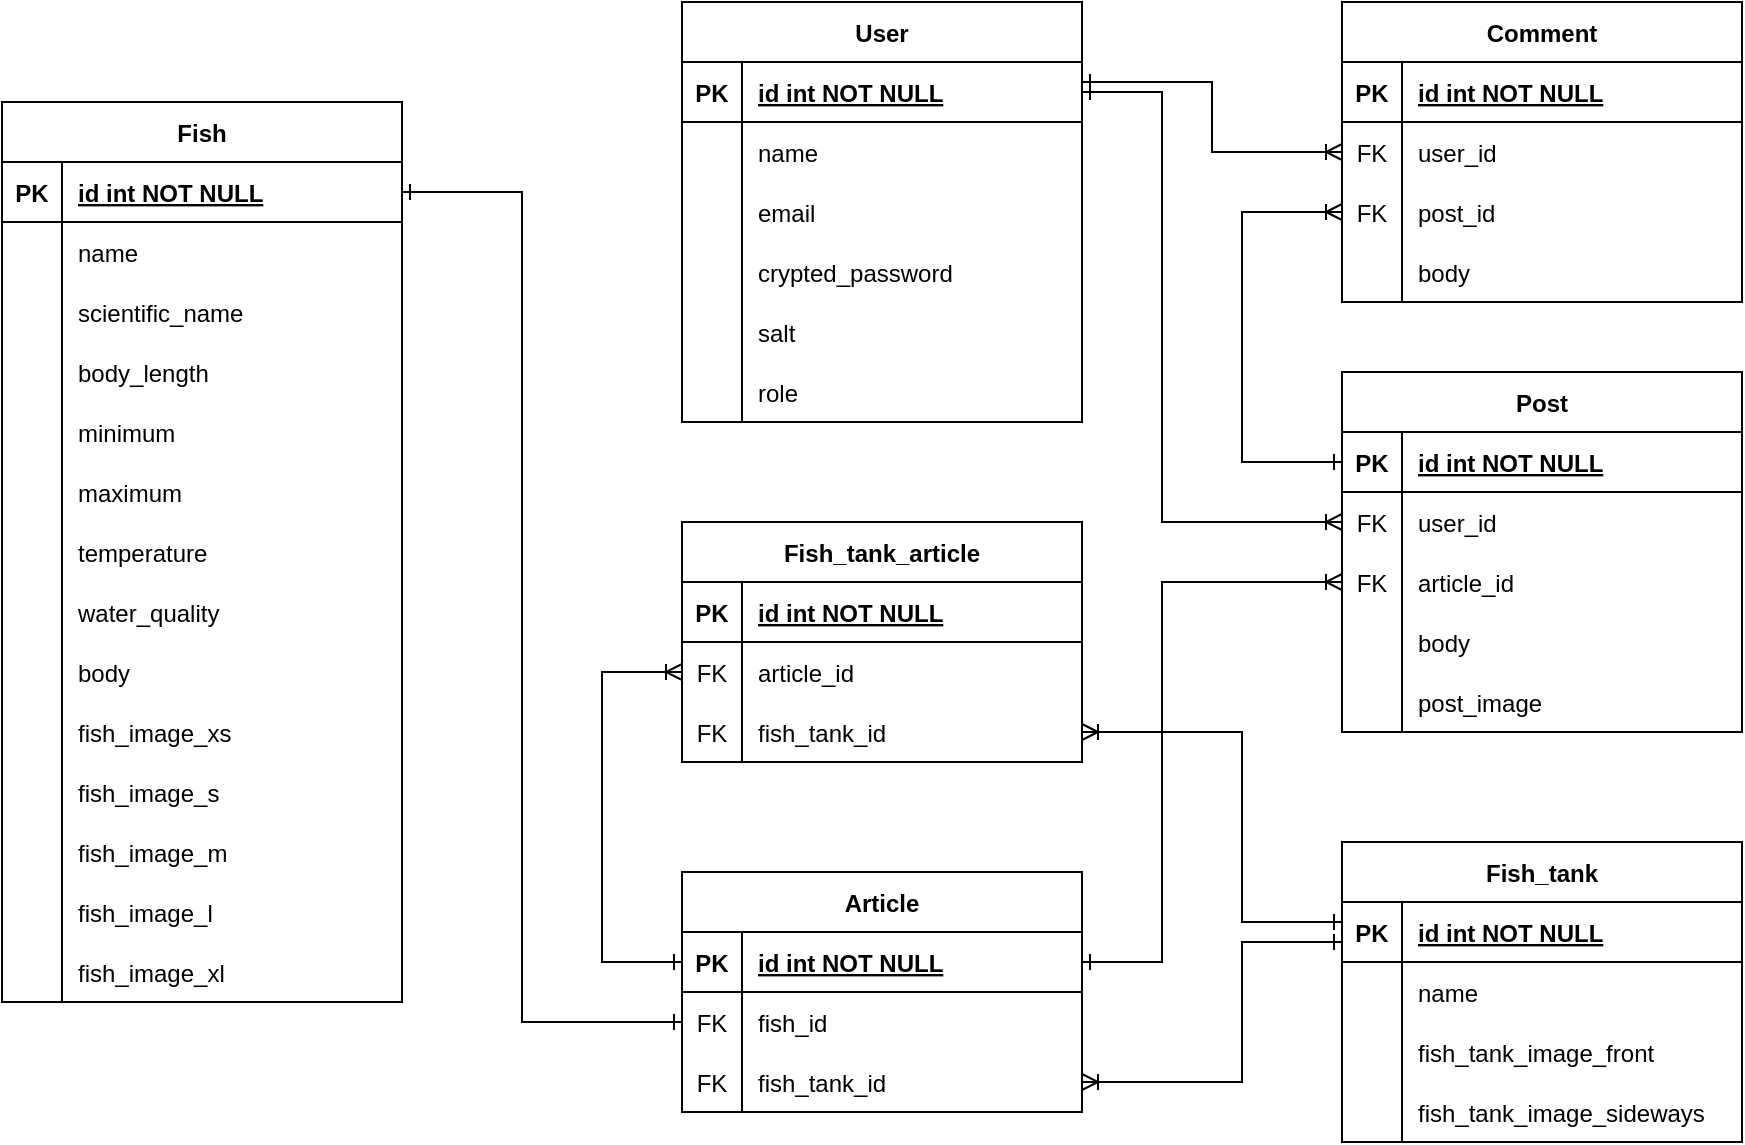 <mxfile version="20.4.0" type="github">
  <diagram id="R2lEEEUBdFMjLlhIrx00" name="Page-1">
    <mxGraphModel dx="1183" dy="641" grid="1" gridSize="10" guides="1" tooltips="1" connect="1" arrows="1" fold="1" page="1" pageScale="1" pageWidth="850" pageHeight="1100" math="0" shadow="0" extFonts="Permanent Marker^https://fonts.googleapis.com/css?family=Permanent+Marker">
      <root>
        <mxCell id="0" />
        <mxCell id="1" parent="0" />
        <mxCell id="C-vyLk0tnHw3VtMMgP7b-23" value="User" style="shape=table;startSize=30;container=1;collapsible=1;childLayout=tableLayout;fixedRows=1;rowLines=0;fontStyle=1;align=center;resizeLast=1;" parent="1" vertex="1">
          <mxGeometry x="400" y="80" width="200.0" height="210" as="geometry">
            <mxRectangle x="120" y="120" width="70" height="30" as="alternateBounds" />
          </mxGeometry>
        </mxCell>
        <mxCell id="C-vyLk0tnHw3VtMMgP7b-24" value="" style="shape=partialRectangle;collapsible=0;dropTarget=0;pointerEvents=0;fillColor=none;points=[[0,0.5],[1,0.5]];portConstraint=eastwest;top=0;left=0;right=0;bottom=1;" parent="C-vyLk0tnHw3VtMMgP7b-23" vertex="1">
          <mxGeometry y="30" width="200.0" height="30" as="geometry" />
        </mxCell>
        <mxCell id="C-vyLk0tnHw3VtMMgP7b-25" value="PK" style="shape=partialRectangle;overflow=hidden;connectable=0;fillColor=none;top=0;left=0;bottom=0;right=0;fontStyle=1;" parent="C-vyLk0tnHw3VtMMgP7b-24" vertex="1">
          <mxGeometry width="30" height="30" as="geometry">
            <mxRectangle width="30" height="30" as="alternateBounds" />
          </mxGeometry>
        </mxCell>
        <mxCell id="C-vyLk0tnHw3VtMMgP7b-26" value="id int NOT NULL " style="shape=partialRectangle;overflow=hidden;connectable=0;fillColor=none;top=0;left=0;bottom=0;right=0;align=left;spacingLeft=6;fontStyle=5;" parent="C-vyLk0tnHw3VtMMgP7b-24" vertex="1">
          <mxGeometry x="30" width="170.0" height="30" as="geometry">
            <mxRectangle width="170.0" height="30" as="alternateBounds" />
          </mxGeometry>
        </mxCell>
        <mxCell id="C-vyLk0tnHw3VtMMgP7b-27" value="" style="shape=partialRectangle;collapsible=0;dropTarget=0;pointerEvents=0;fillColor=none;points=[[0,0.5],[1,0.5]];portConstraint=eastwest;top=0;left=0;right=0;bottom=0;strokeWidth=17;" parent="C-vyLk0tnHw3VtMMgP7b-23" vertex="1">
          <mxGeometry y="60" width="200.0" height="30" as="geometry" />
        </mxCell>
        <mxCell id="C-vyLk0tnHw3VtMMgP7b-28" value="" style="shape=partialRectangle;overflow=hidden;connectable=0;fillColor=none;top=0;left=0;bottom=0;right=0;" parent="C-vyLk0tnHw3VtMMgP7b-27" vertex="1">
          <mxGeometry width="30" height="30" as="geometry">
            <mxRectangle width="30" height="30" as="alternateBounds" />
          </mxGeometry>
        </mxCell>
        <mxCell id="C-vyLk0tnHw3VtMMgP7b-29" value="name" style="shape=partialRectangle;overflow=hidden;connectable=0;fillColor=none;top=0;left=0;bottom=0;right=0;align=left;spacingLeft=6;" parent="C-vyLk0tnHw3VtMMgP7b-27" vertex="1">
          <mxGeometry x="30" width="170.0" height="30" as="geometry">
            <mxRectangle width="170.0" height="30" as="alternateBounds" />
          </mxGeometry>
        </mxCell>
        <mxCell id="8rjJSCPG5eGbsthqq30Q-94" style="shape=partialRectangle;collapsible=0;dropTarget=0;pointerEvents=0;fillColor=none;points=[[0,0.5],[1,0.5]];portConstraint=eastwest;top=0;left=0;right=0;bottom=0;strokeWidth=17;" vertex="1" parent="C-vyLk0tnHw3VtMMgP7b-23">
          <mxGeometry y="90" width="200.0" height="30" as="geometry" />
        </mxCell>
        <mxCell id="8rjJSCPG5eGbsthqq30Q-95" style="shape=partialRectangle;overflow=hidden;connectable=0;fillColor=none;top=0;left=0;bottom=0;right=0;" vertex="1" parent="8rjJSCPG5eGbsthqq30Q-94">
          <mxGeometry width="30" height="30" as="geometry">
            <mxRectangle width="30" height="30" as="alternateBounds" />
          </mxGeometry>
        </mxCell>
        <mxCell id="8rjJSCPG5eGbsthqq30Q-96" value="email" style="shape=partialRectangle;overflow=hidden;connectable=0;fillColor=none;top=0;left=0;bottom=0;right=0;align=left;spacingLeft=6;" vertex="1" parent="8rjJSCPG5eGbsthqq30Q-94">
          <mxGeometry x="30" width="170.0" height="30" as="geometry">
            <mxRectangle width="170.0" height="30" as="alternateBounds" />
          </mxGeometry>
        </mxCell>
        <mxCell id="8rjJSCPG5eGbsthqq30Q-97" style="shape=partialRectangle;collapsible=0;dropTarget=0;pointerEvents=0;fillColor=none;points=[[0,0.5],[1,0.5]];portConstraint=eastwest;top=0;left=0;right=0;bottom=0;strokeWidth=17;" vertex="1" parent="C-vyLk0tnHw3VtMMgP7b-23">
          <mxGeometry y="120" width="200.0" height="30" as="geometry" />
        </mxCell>
        <mxCell id="8rjJSCPG5eGbsthqq30Q-98" style="shape=partialRectangle;overflow=hidden;connectable=0;fillColor=none;top=0;left=0;bottom=0;right=0;" vertex="1" parent="8rjJSCPG5eGbsthqq30Q-97">
          <mxGeometry width="30" height="30" as="geometry">
            <mxRectangle width="30" height="30" as="alternateBounds" />
          </mxGeometry>
        </mxCell>
        <mxCell id="8rjJSCPG5eGbsthqq30Q-99" value="crypted_password" style="shape=partialRectangle;overflow=hidden;connectable=0;fillColor=none;top=0;left=0;bottom=0;right=0;align=left;spacingLeft=6;" vertex="1" parent="8rjJSCPG5eGbsthqq30Q-97">
          <mxGeometry x="30" width="170.0" height="30" as="geometry">
            <mxRectangle width="170.0" height="30" as="alternateBounds" />
          </mxGeometry>
        </mxCell>
        <mxCell id="8rjJSCPG5eGbsthqq30Q-100" style="shape=partialRectangle;collapsible=0;dropTarget=0;pointerEvents=0;fillColor=none;points=[[0,0.5],[1,0.5]];portConstraint=eastwest;top=0;left=0;right=0;bottom=0;strokeWidth=17;" vertex="1" parent="C-vyLk0tnHw3VtMMgP7b-23">
          <mxGeometry y="150" width="200.0" height="30" as="geometry" />
        </mxCell>
        <mxCell id="8rjJSCPG5eGbsthqq30Q-101" style="shape=partialRectangle;overflow=hidden;connectable=0;fillColor=none;top=0;left=0;bottom=0;right=0;" vertex="1" parent="8rjJSCPG5eGbsthqq30Q-100">
          <mxGeometry width="30" height="30" as="geometry">
            <mxRectangle width="30" height="30" as="alternateBounds" />
          </mxGeometry>
        </mxCell>
        <mxCell id="8rjJSCPG5eGbsthqq30Q-102" value="salt" style="shape=partialRectangle;overflow=hidden;connectable=0;fillColor=none;top=0;left=0;bottom=0;right=0;align=left;spacingLeft=6;" vertex="1" parent="8rjJSCPG5eGbsthqq30Q-100">
          <mxGeometry x="30" width="170.0" height="30" as="geometry">
            <mxRectangle width="170.0" height="30" as="alternateBounds" />
          </mxGeometry>
        </mxCell>
        <mxCell id="8rjJSCPG5eGbsthqq30Q-109" style="shape=partialRectangle;collapsible=0;dropTarget=0;pointerEvents=0;fillColor=none;points=[[0,0.5],[1,0.5]];portConstraint=eastwest;top=0;left=0;right=0;bottom=0;strokeWidth=17;" vertex="1" parent="C-vyLk0tnHw3VtMMgP7b-23">
          <mxGeometry y="180" width="200.0" height="30" as="geometry" />
        </mxCell>
        <mxCell id="8rjJSCPG5eGbsthqq30Q-110" style="shape=partialRectangle;overflow=hidden;connectable=0;fillColor=none;top=0;left=0;bottom=0;right=0;" vertex="1" parent="8rjJSCPG5eGbsthqq30Q-109">
          <mxGeometry width="30" height="30" as="geometry">
            <mxRectangle width="30" height="30" as="alternateBounds" />
          </mxGeometry>
        </mxCell>
        <mxCell id="8rjJSCPG5eGbsthqq30Q-111" value="role" style="shape=partialRectangle;overflow=hidden;connectable=0;fillColor=none;top=0;left=0;bottom=0;right=0;align=left;spacingLeft=6;" vertex="1" parent="8rjJSCPG5eGbsthqq30Q-109">
          <mxGeometry x="30" width="170.0" height="30" as="geometry">
            <mxRectangle width="170.0" height="30" as="alternateBounds" />
          </mxGeometry>
        </mxCell>
        <mxCell id="8rjJSCPG5eGbsthqq30Q-44" value="Article" style="shape=table;startSize=30;container=1;collapsible=1;childLayout=tableLayout;fixedRows=1;rowLines=0;fontStyle=1;align=center;resizeLast=1;strokeWidth=1;" vertex="1" parent="1">
          <mxGeometry x="400" y="515" width="200" height="120" as="geometry" />
        </mxCell>
        <mxCell id="8rjJSCPG5eGbsthqq30Q-45" value="" style="shape=tableRow;horizontal=0;startSize=0;swimlaneHead=0;swimlaneBody=0;fillColor=none;collapsible=0;dropTarget=0;points=[[0,0.5],[1,0.5]];portConstraint=eastwest;top=0;left=0;right=0;bottom=1;strokeWidth=1;" vertex="1" parent="8rjJSCPG5eGbsthqq30Q-44">
          <mxGeometry y="30" width="200" height="30" as="geometry" />
        </mxCell>
        <mxCell id="8rjJSCPG5eGbsthqq30Q-46" value="PK" style="shape=partialRectangle;connectable=0;fillColor=none;top=0;left=0;bottom=0;right=0;fontStyle=1;overflow=hidden;strokeWidth=1;" vertex="1" parent="8rjJSCPG5eGbsthqq30Q-45">
          <mxGeometry width="30.0" height="30" as="geometry">
            <mxRectangle width="30.0" height="30" as="alternateBounds" />
          </mxGeometry>
        </mxCell>
        <mxCell id="8rjJSCPG5eGbsthqq30Q-47" value="id int NOT NULL" style="shape=partialRectangle;connectable=0;fillColor=none;top=0;left=0;bottom=0;right=0;align=left;spacingLeft=6;fontStyle=5;overflow=hidden;strokeWidth=1;" vertex="1" parent="8rjJSCPG5eGbsthqq30Q-45">
          <mxGeometry x="30.0" width="170.0" height="30" as="geometry">
            <mxRectangle width="170.0" height="30" as="alternateBounds" />
          </mxGeometry>
        </mxCell>
        <mxCell id="8rjJSCPG5eGbsthqq30Q-48" value="" style="shape=tableRow;horizontal=0;startSize=0;swimlaneHead=0;swimlaneBody=0;fillColor=none;collapsible=0;dropTarget=0;points=[[0,0.5],[1,0.5]];portConstraint=eastwest;top=0;left=0;right=0;bottom=0;strokeWidth=1;" vertex="1" parent="8rjJSCPG5eGbsthqq30Q-44">
          <mxGeometry y="60" width="200" height="30" as="geometry" />
        </mxCell>
        <mxCell id="8rjJSCPG5eGbsthqq30Q-49" value="FK" style="shape=partialRectangle;connectable=0;fillColor=none;top=0;left=0;bottom=0;right=0;editable=1;overflow=hidden;strokeWidth=1;" vertex="1" parent="8rjJSCPG5eGbsthqq30Q-48">
          <mxGeometry width="30.0" height="30" as="geometry">
            <mxRectangle width="30.0" height="30" as="alternateBounds" />
          </mxGeometry>
        </mxCell>
        <mxCell id="8rjJSCPG5eGbsthqq30Q-50" value="fish_id" style="shape=partialRectangle;connectable=0;fillColor=none;top=0;left=0;bottom=0;right=0;align=left;spacingLeft=6;overflow=hidden;strokeWidth=1;" vertex="1" parent="8rjJSCPG5eGbsthqq30Q-48">
          <mxGeometry x="30.0" width="170.0" height="30" as="geometry">
            <mxRectangle width="170.0" height="30" as="alternateBounds" />
          </mxGeometry>
        </mxCell>
        <mxCell id="8rjJSCPG5eGbsthqq30Q-51" value="" style="shape=tableRow;horizontal=0;startSize=0;swimlaneHead=0;swimlaneBody=0;fillColor=none;collapsible=0;dropTarget=0;points=[[0,0.5],[1,0.5]];portConstraint=eastwest;top=0;left=0;right=0;bottom=0;strokeWidth=1;" vertex="1" parent="8rjJSCPG5eGbsthqq30Q-44">
          <mxGeometry y="90" width="200" height="30" as="geometry" />
        </mxCell>
        <mxCell id="8rjJSCPG5eGbsthqq30Q-52" value="FK" style="shape=partialRectangle;connectable=0;fillColor=none;top=0;left=0;bottom=0;right=0;editable=1;overflow=hidden;strokeWidth=1;" vertex="1" parent="8rjJSCPG5eGbsthqq30Q-51">
          <mxGeometry width="30.0" height="30" as="geometry">
            <mxRectangle width="30.0" height="30" as="alternateBounds" />
          </mxGeometry>
        </mxCell>
        <mxCell id="8rjJSCPG5eGbsthqq30Q-53" value="fish_tank_id" style="shape=partialRectangle;connectable=0;fillColor=none;top=0;left=0;bottom=0;right=0;align=left;spacingLeft=6;overflow=hidden;strokeWidth=1;" vertex="1" parent="8rjJSCPG5eGbsthqq30Q-51">
          <mxGeometry x="30.0" width="170.0" height="30" as="geometry">
            <mxRectangle width="170.0" height="30" as="alternateBounds" />
          </mxGeometry>
        </mxCell>
        <mxCell id="8rjJSCPG5eGbsthqq30Q-115" value="Fish" style="shape=table;startSize=30;container=1;collapsible=1;childLayout=tableLayout;fixedRows=1;rowLines=0;fontStyle=1;align=center;resizeLast=1;strokeWidth=1;" vertex="1" parent="1">
          <mxGeometry x="60" y="130" width="200" height="450" as="geometry" />
        </mxCell>
        <mxCell id="8rjJSCPG5eGbsthqq30Q-116" value="" style="shape=tableRow;horizontal=0;startSize=0;swimlaneHead=0;swimlaneBody=0;fillColor=none;collapsible=0;dropTarget=0;points=[[0,0.5],[1,0.5]];portConstraint=eastwest;top=0;left=0;right=0;bottom=1;strokeWidth=1;" vertex="1" parent="8rjJSCPG5eGbsthqq30Q-115">
          <mxGeometry y="30" width="200" height="30" as="geometry" />
        </mxCell>
        <mxCell id="8rjJSCPG5eGbsthqq30Q-117" value="PK" style="shape=partialRectangle;connectable=0;fillColor=none;top=0;left=0;bottom=0;right=0;fontStyle=1;overflow=hidden;strokeWidth=1;" vertex="1" parent="8rjJSCPG5eGbsthqq30Q-116">
          <mxGeometry width="30" height="30" as="geometry">
            <mxRectangle width="30" height="30" as="alternateBounds" />
          </mxGeometry>
        </mxCell>
        <mxCell id="8rjJSCPG5eGbsthqq30Q-118" value="id int NOT NULL" style="shape=partialRectangle;connectable=0;fillColor=none;top=0;left=0;bottom=0;right=0;align=left;spacingLeft=6;fontStyle=5;overflow=hidden;strokeWidth=1;" vertex="1" parent="8rjJSCPG5eGbsthqq30Q-116">
          <mxGeometry x="30" width="170" height="30" as="geometry">
            <mxRectangle width="170" height="30" as="alternateBounds" />
          </mxGeometry>
        </mxCell>
        <mxCell id="8rjJSCPG5eGbsthqq30Q-119" value="" style="shape=tableRow;horizontal=0;startSize=0;swimlaneHead=0;swimlaneBody=0;fillColor=none;collapsible=0;dropTarget=0;points=[[0,0.5],[1,0.5]];portConstraint=eastwest;top=0;left=0;right=0;bottom=0;strokeWidth=1;" vertex="1" parent="8rjJSCPG5eGbsthqq30Q-115">
          <mxGeometry y="60" width="200" height="30" as="geometry" />
        </mxCell>
        <mxCell id="8rjJSCPG5eGbsthqq30Q-120" value="" style="shape=partialRectangle;connectable=0;fillColor=none;top=0;left=0;bottom=0;right=0;editable=1;overflow=hidden;strokeWidth=1;" vertex="1" parent="8rjJSCPG5eGbsthqq30Q-119">
          <mxGeometry width="30" height="30" as="geometry">
            <mxRectangle width="30" height="30" as="alternateBounds" />
          </mxGeometry>
        </mxCell>
        <mxCell id="8rjJSCPG5eGbsthqq30Q-121" value="name" style="shape=partialRectangle;connectable=0;fillColor=none;top=0;left=0;bottom=0;right=0;align=left;spacingLeft=6;overflow=hidden;strokeWidth=1;" vertex="1" parent="8rjJSCPG5eGbsthqq30Q-119">
          <mxGeometry x="30" width="170" height="30" as="geometry">
            <mxRectangle width="170" height="30" as="alternateBounds" />
          </mxGeometry>
        </mxCell>
        <mxCell id="8rjJSCPG5eGbsthqq30Q-122" value="" style="shape=tableRow;horizontal=0;startSize=0;swimlaneHead=0;swimlaneBody=0;fillColor=none;collapsible=0;dropTarget=0;points=[[0,0.5],[1,0.5]];portConstraint=eastwest;top=0;left=0;right=0;bottom=0;strokeWidth=1;" vertex="1" parent="8rjJSCPG5eGbsthqq30Q-115">
          <mxGeometry y="90" width="200" height="30" as="geometry" />
        </mxCell>
        <mxCell id="8rjJSCPG5eGbsthqq30Q-123" value="" style="shape=partialRectangle;connectable=0;fillColor=none;top=0;left=0;bottom=0;right=0;editable=1;overflow=hidden;strokeWidth=1;" vertex="1" parent="8rjJSCPG5eGbsthqq30Q-122">
          <mxGeometry width="30" height="30" as="geometry">
            <mxRectangle width="30" height="30" as="alternateBounds" />
          </mxGeometry>
        </mxCell>
        <mxCell id="8rjJSCPG5eGbsthqq30Q-124" value="scientific_name" style="shape=partialRectangle;connectable=0;fillColor=none;top=0;left=0;bottom=0;right=0;align=left;spacingLeft=6;overflow=hidden;strokeWidth=1;" vertex="1" parent="8rjJSCPG5eGbsthqq30Q-122">
          <mxGeometry x="30" width="170" height="30" as="geometry">
            <mxRectangle width="170" height="30" as="alternateBounds" />
          </mxGeometry>
        </mxCell>
        <mxCell id="8rjJSCPG5eGbsthqq30Q-125" value="" style="shape=tableRow;horizontal=0;startSize=0;swimlaneHead=0;swimlaneBody=0;fillColor=none;collapsible=0;dropTarget=0;points=[[0,0.5],[1,0.5]];portConstraint=eastwest;top=0;left=0;right=0;bottom=0;strokeWidth=1;" vertex="1" parent="8rjJSCPG5eGbsthqq30Q-115">
          <mxGeometry y="120" width="200" height="30" as="geometry" />
        </mxCell>
        <mxCell id="8rjJSCPG5eGbsthqq30Q-126" value="" style="shape=partialRectangle;connectable=0;fillColor=none;top=0;left=0;bottom=0;right=0;editable=1;overflow=hidden;strokeWidth=1;" vertex="1" parent="8rjJSCPG5eGbsthqq30Q-125">
          <mxGeometry width="30" height="30" as="geometry">
            <mxRectangle width="30" height="30" as="alternateBounds" />
          </mxGeometry>
        </mxCell>
        <mxCell id="8rjJSCPG5eGbsthqq30Q-127" value="body_length" style="shape=partialRectangle;connectable=0;fillColor=none;top=0;left=0;bottom=0;right=0;align=left;spacingLeft=6;overflow=hidden;strokeWidth=1;" vertex="1" parent="8rjJSCPG5eGbsthqq30Q-125">
          <mxGeometry x="30" width="170" height="30" as="geometry">
            <mxRectangle width="170" height="30" as="alternateBounds" />
          </mxGeometry>
        </mxCell>
        <mxCell id="8rjJSCPG5eGbsthqq30Q-128" style="shape=tableRow;horizontal=0;startSize=0;swimlaneHead=0;swimlaneBody=0;fillColor=none;collapsible=0;dropTarget=0;points=[[0,0.5],[1,0.5]];portConstraint=eastwest;top=0;left=0;right=0;bottom=0;strokeWidth=1;" vertex="1" parent="8rjJSCPG5eGbsthqq30Q-115">
          <mxGeometry y="150" width="200" height="30" as="geometry" />
        </mxCell>
        <mxCell id="8rjJSCPG5eGbsthqq30Q-129" style="shape=partialRectangle;connectable=0;fillColor=none;top=0;left=0;bottom=0;right=0;editable=1;overflow=hidden;strokeWidth=1;" vertex="1" parent="8rjJSCPG5eGbsthqq30Q-128">
          <mxGeometry width="30" height="30" as="geometry">
            <mxRectangle width="30" height="30" as="alternateBounds" />
          </mxGeometry>
        </mxCell>
        <mxCell id="8rjJSCPG5eGbsthqq30Q-130" value="minimum" style="shape=partialRectangle;connectable=0;fillColor=none;top=0;left=0;bottom=0;right=0;align=left;spacingLeft=6;overflow=hidden;strokeWidth=1;" vertex="1" parent="8rjJSCPG5eGbsthqq30Q-128">
          <mxGeometry x="30" width="170" height="30" as="geometry">
            <mxRectangle width="170" height="30" as="alternateBounds" />
          </mxGeometry>
        </mxCell>
        <mxCell id="8rjJSCPG5eGbsthqq30Q-143" style="shape=tableRow;horizontal=0;startSize=0;swimlaneHead=0;swimlaneBody=0;fillColor=none;collapsible=0;dropTarget=0;points=[[0,0.5],[1,0.5]];portConstraint=eastwest;top=0;left=0;right=0;bottom=0;strokeWidth=1;" vertex="1" parent="8rjJSCPG5eGbsthqq30Q-115">
          <mxGeometry y="180" width="200" height="30" as="geometry" />
        </mxCell>
        <mxCell id="8rjJSCPG5eGbsthqq30Q-144" style="shape=partialRectangle;connectable=0;fillColor=none;top=0;left=0;bottom=0;right=0;editable=1;overflow=hidden;strokeWidth=1;" vertex="1" parent="8rjJSCPG5eGbsthqq30Q-143">
          <mxGeometry width="30" height="30" as="geometry">
            <mxRectangle width="30" height="30" as="alternateBounds" />
          </mxGeometry>
        </mxCell>
        <mxCell id="8rjJSCPG5eGbsthqq30Q-145" value="maximum" style="shape=partialRectangle;connectable=0;fillColor=none;top=0;left=0;bottom=0;right=0;align=left;spacingLeft=6;overflow=hidden;strokeWidth=1;" vertex="1" parent="8rjJSCPG5eGbsthqq30Q-143">
          <mxGeometry x="30" width="170" height="30" as="geometry">
            <mxRectangle width="170" height="30" as="alternateBounds" />
          </mxGeometry>
        </mxCell>
        <mxCell id="8rjJSCPG5eGbsthqq30Q-140" style="shape=tableRow;horizontal=0;startSize=0;swimlaneHead=0;swimlaneBody=0;fillColor=none;collapsible=0;dropTarget=0;points=[[0,0.5],[1,0.5]];portConstraint=eastwest;top=0;left=0;right=0;bottom=0;strokeWidth=1;" vertex="1" parent="8rjJSCPG5eGbsthqq30Q-115">
          <mxGeometry y="210" width="200" height="30" as="geometry" />
        </mxCell>
        <mxCell id="8rjJSCPG5eGbsthqq30Q-141" style="shape=partialRectangle;connectable=0;fillColor=none;top=0;left=0;bottom=0;right=0;editable=1;overflow=hidden;strokeWidth=1;" vertex="1" parent="8rjJSCPG5eGbsthqq30Q-140">
          <mxGeometry width="30" height="30" as="geometry">
            <mxRectangle width="30" height="30" as="alternateBounds" />
          </mxGeometry>
        </mxCell>
        <mxCell id="8rjJSCPG5eGbsthqq30Q-142" value="temperature" style="shape=partialRectangle;connectable=0;fillColor=none;top=0;left=0;bottom=0;right=0;align=left;spacingLeft=6;overflow=hidden;strokeWidth=1;" vertex="1" parent="8rjJSCPG5eGbsthqq30Q-140">
          <mxGeometry x="30" width="170" height="30" as="geometry">
            <mxRectangle width="170" height="30" as="alternateBounds" />
          </mxGeometry>
        </mxCell>
        <mxCell id="8rjJSCPG5eGbsthqq30Q-137" style="shape=tableRow;horizontal=0;startSize=0;swimlaneHead=0;swimlaneBody=0;fillColor=none;collapsible=0;dropTarget=0;points=[[0,0.5],[1,0.5]];portConstraint=eastwest;top=0;left=0;right=0;bottom=0;strokeWidth=1;" vertex="1" parent="8rjJSCPG5eGbsthqq30Q-115">
          <mxGeometry y="240" width="200" height="30" as="geometry" />
        </mxCell>
        <mxCell id="8rjJSCPG5eGbsthqq30Q-138" style="shape=partialRectangle;connectable=0;fillColor=none;top=0;left=0;bottom=0;right=0;editable=1;overflow=hidden;strokeWidth=1;" vertex="1" parent="8rjJSCPG5eGbsthqq30Q-137">
          <mxGeometry width="30" height="30" as="geometry">
            <mxRectangle width="30" height="30" as="alternateBounds" />
          </mxGeometry>
        </mxCell>
        <mxCell id="8rjJSCPG5eGbsthqq30Q-139" value="water_quality" style="shape=partialRectangle;connectable=0;fillColor=none;top=0;left=0;bottom=0;right=0;align=left;spacingLeft=6;overflow=hidden;strokeWidth=1;" vertex="1" parent="8rjJSCPG5eGbsthqq30Q-137">
          <mxGeometry x="30" width="170" height="30" as="geometry">
            <mxRectangle width="170" height="30" as="alternateBounds" />
          </mxGeometry>
        </mxCell>
        <mxCell id="8rjJSCPG5eGbsthqq30Q-134" style="shape=tableRow;horizontal=0;startSize=0;swimlaneHead=0;swimlaneBody=0;fillColor=none;collapsible=0;dropTarget=0;points=[[0,0.5],[1,0.5]];portConstraint=eastwest;top=0;left=0;right=0;bottom=0;strokeWidth=1;" vertex="1" parent="8rjJSCPG5eGbsthqq30Q-115">
          <mxGeometry y="270" width="200" height="30" as="geometry" />
        </mxCell>
        <mxCell id="8rjJSCPG5eGbsthqq30Q-135" style="shape=partialRectangle;connectable=0;fillColor=none;top=0;left=0;bottom=0;right=0;editable=1;overflow=hidden;strokeWidth=1;" vertex="1" parent="8rjJSCPG5eGbsthqq30Q-134">
          <mxGeometry width="30" height="30" as="geometry">
            <mxRectangle width="30" height="30" as="alternateBounds" />
          </mxGeometry>
        </mxCell>
        <mxCell id="8rjJSCPG5eGbsthqq30Q-136" value="body" style="shape=partialRectangle;connectable=0;fillColor=none;top=0;left=0;bottom=0;right=0;align=left;spacingLeft=6;overflow=hidden;strokeWidth=1;" vertex="1" parent="8rjJSCPG5eGbsthqq30Q-134">
          <mxGeometry x="30" width="170" height="30" as="geometry">
            <mxRectangle width="170" height="30" as="alternateBounds" />
          </mxGeometry>
        </mxCell>
        <mxCell id="8rjJSCPG5eGbsthqq30Q-131" style="shape=tableRow;horizontal=0;startSize=0;swimlaneHead=0;swimlaneBody=0;fillColor=none;collapsible=0;dropTarget=0;points=[[0,0.5],[1,0.5]];portConstraint=eastwest;top=0;left=0;right=0;bottom=0;strokeWidth=1;" vertex="1" parent="8rjJSCPG5eGbsthqq30Q-115">
          <mxGeometry y="300" width="200" height="30" as="geometry" />
        </mxCell>
        <mxCell id="8rjJSCPG5eGbsthqq30Q-132" style="shape=partialRectangle;connectable=0;fillColor=none;top=0;left=0;bottom=0;right=0;editable=1;overflow=hidden;strokeWidth=1;" vertex="1" parent="8rjJSCPG5eGbsthqq30Q-131">
          <mxGeometry width="30" height="30" as="geometry">
            <mxRectangle width="30" height="30" as="alternateBounds" />
          </mxGeometry>
        </mxCell>
        <mxCell id="8rjJSCPG5eGbsthqq30Q-133" value="fish_image_xs" style="shape=partialRectangle;connectable=0;fillColor=none;top=0;left=0;bottom=0;right=0;align=left;spacingLeft=6;overflow=hidden;strokeWidth=1;" vertex="1" parent="8rjJSCPG5eGbsthqq30Q-131">
          <mxGeometry x="30" width="170" height="30" as="geometry">
            <mxRectangle width="170" height="30" as="alternateBounds" />
          </mxGeometry>
        </mxCell>
        <mxCell id="8rjJSCPG5eGbsthqq30Q-146" style="shape=tableRow;horizontal=0;startSize=0;swimlaneHead=0;swimlaneBody=0;fillColor=none;collapsible=0;dropTarget=0;points=[[0,0.5],[1,0.5]];portConstraint=eastwest;top=0;left=0;right=0;bottom=0;strokeWidth=1;" vertex="1" parent="8rjJSCPG5eGbsthqq30Q-115">
          <mxGeometry y="330" width="200" height="30" as="geometry" />
        </mxCell>
        <mxCell id="8rjJSCPG5eGbsthqq30Q-147" style="shape=partialRectangle;connectable=0;fillColor=none;top=0;left=0;bottom=0;right=0;editable=1;overflow=hidden;strokeWidth=1;" vertex="1" parent="8rjJSCPG5eGbsthqq30Q-146">
          <mxGeometry width="30" height="30" as="geometry">
            <mxRectangle width="30" height="30" as="alternateBounds" />
          </mxGeometry>
        </mxCell>
        <mxCell id="8rjJSCPG5eGbsthqq30Q-148" value="fish_image_s" style="shape=partialRectangle;connectable=0;fillColor=none;top=0;left=0;bottom=0;right=0;align=left;spacingLeft=6;overflow=hidden;strokeWidth=1;" vertex="1" parent="8rjJSCPG5eGbsthqq30Q-146">
          <mxGeometry x="30" width="170" height="30" as="geometry">
            <mxRectangle width="170" height="30" as="alternateBounds" />
          </mxGeometry>
        </mxCell>
        <mxCell id="8rjJSCPG5eGbsthqq30Q-149" style="shape=tableRow;horizontal=0;startSize=0;swimlaneHead=0;swimlaneBody=0;fillColor=none;collapsible=0;dropTarget=0;points=[[0,0.5],[1,0.5]];portConstraint=eastwest;top=0;left=0;right=0;bottom=0;strokeWidth=1;" vertex="1" parent="8rjJSCPG5eGbsthqq30Q-115">
          <mxGeometry y="360" width="200" height="30" as="geometry" />
        </mxCell>
        <mxCell id="8rjJSCPG5eGbsthqq30Q-150" style="shape=partialRectangle;connectable=0;fillColor=none;top=0;left=0;bottom=0;right=0;editable=1;overflow=hidden;strokeWidth=1;" vertex="1" parent="8rjJSCPG5eGbsthqq30Q-149">
          <mxGeometry width="30" height="30" as="geometry">
            <mxRectangle width="30" height="30" as="alternateBounds" />
          </mxGeometry>
        </mxCell>
        <mxCell id="8rjJSCPG5eGbsthqq30Q-151" value="fish_image_m" style="shape=partialRectangle;connectable=0;fillColor=none;top=0;left=0;bottom=0;right=0;align=left;spacingLeft=6;overflow=hidden;strokeWidth=1;" vertex="1" parent="8rjJSCPG5eGbsthqq30Q-149">
          <mxGeometry x="30" width="170" height="30" as="geometry">
            <mxRectangle width="170" height="30" as="alternateBounds" />
          </mxGeometry>
        </mxCell>
        <mxCell id="8rjJSCPG5eGbsthqq30Q-152" style="shape=tableRow;horizontal=0;startSize=0;swimlaneHead=0;swimlaneBody=0;fillColor=none;collapsible=0;dropTarget=0;points=[[0,0.5],[1,0.5]];portConstraint=eastwest;top=0;left=0;right=0;bottom=0;strokeWidth=1;" vertex="1" parent="8rjJSCPG5eGbsthqq30Q-115">
          <mxGeometry y="390" width="200" height="30" as="geometry" />
        </mxCell>
        <mxCell id="8rjJSCPG5eGbsthqq30Q-153" style="shape=partialRectangle;connectable=0;fillColor=none;top=0;left=0;bottom=0;right=0;editable=1;overflow=hidden;strokeWidth=1;" vertex="1" parent="8rjJSCPG5eGbsthqq30Q-152">
          <mxGeometry width="30" height="30" as="geometry">
            <mxRectangle width="30" height="30" as="alternateBounds" />
          </mxGeometry>
        </mxCell>
        <mxCell id="8rjJSCPG5eGbsthqq30Q-154" value="fish_image_l" style="shape=partialRectangle;connectable=0;fillColor=none;top=0;left=0;bottom=0;right=0;align=left;spacingLeft=6;overflow=hidden;strokeWidth=1;" vertex="1" parent="8rjJSCPG5eGbsthqq30Q-152">
          <mxGeometry x="30" width="170" height="30" as="geometry">
            <mxRectangle width="170" height="30" as="alternateBounds" />
          </mxGeometry>
        </mxCell>
        <mxCell id="8rjJSCPG5eGbsthqq30Q-155" style="shape=tableRow;horizontal=0;startSize=0;swimlaneHead=0;swimlaneBody=0;fillColor=none;collapsible=0;dropTarget=0;points=[[0,0.5],[1,0.5]];portConstraint=eastwest;top=0;left=0;right=0;bottom=0;strokeWidth=1;" vertex="1" parent="8rjJSCPG5eGbsthqq30Q-115">
          <mxGeometry y="420" width="200" height="30" as="geometry" />
        </mxCell>
        <mxCell id="8rjJSCPG5eGbsthqq30Q-156" style="shape=partialRectangle;connectable=0;fillColor=none;top=0;left=0;bottom=0;right=0;editable=1;overflow=hidden;strokeWidth=1;" vertex="1" parent="8rjJSCPG5eGbsthqq30Q-155">
          <mxGeometry width="30" height="30" as="geometry">
            <mxRectangle width="30" height="30" as="alternateBounds" />
          </mxGeometry>
        </mxCell>
        <mxCell id="8rjJSCPG5eGbsthqq30Q-157" value="fish_image_xl" style="shape=partialRectangle;connectable=0;fillColor=none;top=0;left=0;bottom=0;right=0;align=left;spacingLeft=6;overflow=hidden;strokeWidth=1;" vertex="1" parent="8rjJSCPG5eGbsthqq30Q-155">
          <mxGeometry x="30" width="170" height="30" as="geometry">
            <mxRectangle width="170" height="30" as="alternateBounds" />
          </mxGeometry>
        </mxCell>
        <mxCell id="8rjJSCPG5eGbsthqq30Q-158" value="Fish_tank" style="shape=table;startSize=30;container=1;collapsible=1;childLayout=tableLayout;fixedRows=1;rowLines=0;fontStyle=1;align=center;resizeLast=1;strokeWidth=1;" vertex="1" parent="1">
          <mxGeometry x="730" y="500" width="200" height="150" as="geometry" />
        </mxCell>
        <mxCell id="8rjJSCPG5eGbsthqq30Q-159" value="" style="shape=tableRow;horizontal=0;startSize=0;swimlaneHead=0;swimlaneBody=0;fillColor=none;collapsible=0;dropTarget=0;points=[[0,0.5],[1,0.5]];portConstraint=eastwest;top=0;left=0;right=0;bottom=1;strokeWidth=1;" vertex="1" parent="8rjJSCPG5eGbsthqq30Q-158">
          <mxGeometry y="30" width="200" height="30" as="geometry" />
        </mxCell>
        <mxCell id="8rjJSCPG5eGbsthqq30Q-160" value="PK" style="shape=partialRectangle;connectable=0;fillColor=none;top=0;left=0;bottom=0;right=0;fontStyle=1;overflow=hidden;strokeWidth=1;" vertex="1" parent="8rjJSCPG5eGbsthqq30Q-159">
          <mxGeometry width="30" height="30" as="geometry">
            <mxRectangle width="30" height="30" as="alternateBounds" />
          </mxGeometry>
        </mxCell>
        <mxCell id="8rjJSCPG5eGbsthqq30Q-161" value="id int NOT NULL" style="shape=partialRectangle;connectable=0;fillColor=none;top=0;left=0;bottom=0;right=0;align=left;spacingLeft=6;fontStyle=5;overflow=hidden;strokeWidth=1;" vertex="1" parent="8rjJSCPG5eGbsthqq30Q-159">
          <mxGeometry x="30" width="170" height="30" as="geometry">
            <mxRectangle width="170" height="30" as="alternateBounds" />
          </mxGeometry>
        </mxCell>
        <mxCell id="8rjJSCPG5eGbsthqq30Q-162" value="" style="shape=tableRow;horizontal=0;startSize=0;swimlaneHead=0;swimlaneBody=0;fillColor=none;collapsible=0;dropTarget=0;points=[[0,0.5],[1,0.5]];portConstraint=eastwest;top=0;left=0;right=0;bottom=0;strokeWidth=1;" vertex="1" parent="8rjJSCPG5eGbsthqq30Q-158">
          <mxGeometry y="60" width="200" height="30" as="geometry" />
        </mxCell>
        <mxCell id="8rjJSCPG5eGbsthqq30Q-163" value="" style="shape=partialRectangle;connectable=0;fillColor=none;top=0;left=0;bottom=0;right=0;editable=1;overflow=hidden;strokeWidth=1;" vertex="1" parent="8rjJSCPG5eGbsthqq30Q-162">
          <mxGeometry width="30" height="30" as="geometry">
            <mxRectangle width="30" height="30" as="alternateBounds" />
          </mxGeometry>
        </mxCell>
        <mxCell id="8rjJSCPG5eGbsthqq30Q-164" value="name" style="shape=partialRectangle;connectable=0;fillColor=none;top=0;left=0;bottom=0;right=0;align=left;spacingLeft=6;overflow=hidden;strokeWidth=1;" vertex="1" parent="8rjJSCPG5eGbsthqq30Q-162">
          <mxGeometry x="30" width="170" height="30" as="geometry">
            <mxRectangle width="170" height="30" as="alternateBounds" />
          </mxGeometry>
        </mxCell>
        <mxCell id="8rjJSCPG5eGbsthqq30Q-165" value="" style="shape=tableRow;horizontal=0;startSize=0;swimlaneHead=0;swimlaneBody=0;fillColor=none;collapsible=0;dropTarget=0;points=[[0,0.5],[1,0.5]];portConstraint=eastwest;top=0;left=0;right=0;bottom=0;strokeWidth=1;" vertex="1" parent="8rjJSCPG5eGbsthqq30Q-158">
          <mxGeometry y="90" width="200" height="30" as="geometry" />
        </mxCell>
        <mxCell id="8rjJSCPG5eGbsthqq30Q-166" value="" style="shape=partialRectangle;connectable=0;fillColor=none;top=0;left=0;bottom=0;right=0;editable=1;overflow=hidden;strokeWidth=1;" vertex="1" parent="8rjJSCPG5eGbsthqq30Q-165">
          <mxGeometry width="30" height="30" as="geometry">
            <mxRectangle width="30" height="30" as="alternateBounds" />
          </mxGeometry>
        </mxCell>
        <mxCell id="8rjJSCPG5eGbsthqq30Q-167" value="fish_tank_image_front" style="shape=partialRectangle;connectable=0;fillColor=none;top=0;left=0;bottom=0;right=0;align=left;spacingLeft=6;overflow=hidden;strokeWidth=1;" vertex="1" parent="8rjJSCPG5eGbsthqq30Q-165">
          <mxGeometry x="30" width="170" height="30" as="geometry">
            <mxRectangle width="170" height="30" as="alternateBounds" />
          </mxGeometry>
        </mxCell>
        <mxCell id="8rjJSCPG5eGbsthqq30Q-168" value="" style="shape=tableRow;horizontal=0;startSize=0;swimlaneHead=0;swimlaneBody=0;fillColor=none;collapsible=0;dropTarget=0;points=[[0,0.5],[1,0.5]];portConstraint=eastwest;top=0;left=0;right=0;bottom=0;strokeWidth=1;" vertex="1" parent="8rjJSCPG5eGbsthqq30Q-158">
          <mxGeometry y="120" width="200" height="30" as="geometry" />
        </mxCell>
        <mxCell id="8rjJSCPG5eGbsthqq30Q-169" value="" style="shape=partialRectangle;connectable=0;fillColor=none;top=0;left=0;bottom=0;right=0;editable=1;overflow=hidden;strokeWidth=1;" vertex="1" parent="8rjJSCPG5eGbsthqq30Q-168">
          <mxGeometry width="30" height="30" as="geometry">
            <mxRectangle width="30" height="30" as="alternateBounds" />
          </mxGeometry>
        </mxCell>
        <mxCell id="8rjJSCPG5eGbsthqq30Q-170" value="fish_tank_image_sideways" style="shape=partialRectangle;connectable=0;fillColor=none;top=0;left=0;bottom=0;right=0;align=left;spacingLeft=6;overflow=hidden;strokeWidth=1;" vertex="1" parent="8rjJSCPG5eGbsthqq30Q-168">
          <mxGeometry x="30" width="170" height="30" as="geometry">
            <mxRectangle width="170" height="30" as="alternateBounds" />
          </mxGeometry>
        </mxCell>
        <mxCell id="8rjJSCPG5eGbsthqq30Q-177" value="Post" style="shape=table;startSize=30;container=1;collapsible=1;childLayout=tableLayout;fixedRows=1;rowLines=0;fontStyle=1;align=center;resizeLast=1;strokeWidth=1;" vertex="1" parent="1">
          <mxGeometry x="730" y="265" width="200" height="180" as="geometry" />
        </mxCell>
        <mxCell id="8rjJSCPG5eGbsthqq30Q-178" value="" style="shape=tableRow;horizontal=0;startSize=0;swimlaneHead=0;swimlaneBody=0;fillColor=none;collapsible=0;dropTarget=0;points=[[0,0.5],[1,0.5]];portConstraint=eastwest;top=0;left=0;right=0;bottom=1;strokeWidth=1;" vertex="1" parent="8rjJSCPG5eGbsthqq30Q-177">
          <mxGeometry y="30" width="200" height="30" as="geometry" />
        </mxCell>
        <mxCell id="8rjJSCPG5eGbsthqq30Q-179" value="PK" style="shape=partialRectangle;connectable=0;fillColor=none;top=0;left=0;bottom=0;right=0;fontStyle=1;overflow=hidden;strokeWidth=1;" vertex="1" parent="8rjJSCPG5eGbsthqq30Q-178">
          <mxGeometry width="30" height="30" as="geometry">
            <mxRectangle width="30" height="30" as="alternateBounds" />
          </mxGeometry>
        </mxCell>
        <mxCell id="8rjJSCPG5eGbsthqq30Q-180" value="id int NOT NULL" style="shape=partialRectangle;connectable=0;fillColor=none;top=0;left=0;bottom=0;right=0;align=left;spacingLeft=6;fontStyle=5;overflow=hidden;strokeWidth=1;" vertex="1" parent="8rjJSCPG5eGbsthqq30Q-178">
          <mxGeometry x="30" width="170" height="30" as="geometry">
            <mxRectangle width="170" height="30" as="alternateBounds" />
          </mxGeometry>
        </mxCell>
        <mxCell id="8rjJSCPG5eGbsthqq30Q-181" value="" style="shape=tableRow;horizontal=0;startSize=0;swimlaneHead=0;swimlaneBody=0;fillColor=none;collapsible=0;dropTarget=0;points=[[0,0.5],[1,0.5]];portConstraint=eastwest;top=0;left=0;right=0;bottom=0;strokeWidth=1;" vertex="1" parent="8rjJSCPG5eGbsthqq30Q-177">
          <mxGeometry y="60" width="200" height="30" as="geometry" />
        </mxCell>
        <mxCell id="8rjJSCPG5eGbsthqq30Q-182" value="FK" style="shape=partialRectangle;connectable=0;fillColor=none;top=0;left=0;bottom=0;right=0;editable=1;overflow=hidden;strokeWidth=1;" vertex="1" parent="8rjJSCPG5eGbsthqq30Q-181">
          <mxGeometry width="30" height="30" as="geometry">
            <mxRectangle width="30" height="30" as="alternateBounds" />
          </mxGeometry>
        </mxCell>
        <mxCell id="8rjJSCPG5eGbsthqq30Q-183" value="user_id" style="shape=partialRectangle;connectable=0;fillColor=none;top=0;left=0;bottom=0;right=0;align=left;spacingLeft=6;overflow=hidden;strokeWidth=1;" vertex="1" parent="8rjJSCPG5eGbsthqq30Q-181">
          <mxGeometry x="30" width="170" height="30" as="geometry">
            <mxRectangle width="170" height="30" as="alternateBounds" />
          </mxGeometry>
        </mxCell>
        <mxCell id="8rjJSCPG5eGbsthqq30Q-184" value="" style="shape=tableRow;horizontal=0;startSize=0;swimlaneHead=0;swimlaneBody=0;fillColor=none;collapsible=0;dropTarget=0;points=[[0,0.5],[1,0.5]];portConstraint=eastwest;top=0;left=0;right=0;bottom=0;strokeWidth=1;" vertex="1" parent="8rjJSCPG5eGbsthqq30Q-177">
          <mxGeometry y="90" width="200" height="30" as="geometry" />
        </mxCell>
        <mxCell id="8rjJSCPG5eGbsthqq30Q-185" value="FK" style="shape=partialRectangle;connectable=0;fillColor=none;top=0;left=0;bottom=0;right=0;editable=1;overflow=hidden;strokeWidth=1;" vertex="1" parent="8rjJSCPG5eGbsthqq30Q-184">
          <mxGeometry width="30" height="30" as="geometry">
            <mxRectangle width="30" height="30" as="alternateBounds" />
          </mxGeometry>
        </mxCell>
        <mxCell id="8rjJSCPG5eGbsthqq30Q-186" value="article_id" style="shape=partialRectangle;connectable=0;fillColor=none;top=0;left=0;bottom=0;right=0;align=left;spacingLeft=6;overflow=hidden;strokeWidth=1;" vertex="1" parent="8rjJSCPG5eGbsthqq30Q-184">
          <mxGeometry x="30" width="170" height="30" as="geometry">
            <mxRectangle width="170" height="30" as="alternateBounds" />
          </mxGeometry>
        </mxCell>
        <mxCell id="8rjJSCPG5eGbsthqq30Q-187" value="" style="shape=tableRow;horizontal=0;startSize=0;swimlaneHead=0;swimlaneBody=0;fillColor=none;collapsible=0;dropTarget=0;points=[[0,0.5],[1,0.5]];portConstraint=eastwest;top=0;left=0;right=0;bottom=0;strokeWidth=1;" vertex="1" parent="8rjJSCPG5eGbsthqq30Q-177">
          <mxGeometry y="120" width="200" height="30" as="geometry" />
        </mxCell>
        <mxCell id="8rjJSCPG5eGbsthqq30Q-188" value="" style="shape=partialRectangle;connectable=0;fillColor=none;top=0;left=0;bottom=0;right=0;editable=1;overflow=hidden;strokeWidth=1;" vertex="1" parent="8rjJSCPG5eGbsthqq30Q-187">
          <mxGeometry width="30" height="30" as="geometry">
            <mxRectangle width="30" height="30" as="alternateBounds" />
          </mxGeometry>
        </mxCell>
        <mxCell id="8rjJSCPG5eGbsthqq30Q-189" value="body" style="shape=partialRectangle;connectable=0;fillColor=none;top=0;left=0;bottom=0;right=0;align=left;spacingLeft=6;overflow=hidden;strokeWidth=1;" vertex="1" parent="8rjJSCPG5eGbsthqq30Q-187">
          <mxGeometry x="30" width="170" height="30" as="geometry">
            <mxRectangle width="170" height="30" as="alternateBounds" />
          </mxGeometry>
        </mxCell>
        <mxCell id="8rjJSCPG5eGbsthqq30Q-190" style="shape=tableRow;horizontal=0;startSize=0;swimlaneHead=0;swimlaneBody=0;fillColor=none;collapsible=0;dropTarget=0;points=[[0,0.5],[1,0.5]];portConstraint=eastwest;top=0;left=0;right=0;bottom=0;strokeWidth=1;" vertex="1" parent="8rjJSCPG5eGbsthqq30Q-177">
          <mxGeometry y="150" width="200" height="30" as="geometry" />
        </mxCell>
        <mxCell id="8rjJSCPG5eGbsthqq30Q-191" style="shape=partialRectangle;connectable=0;fillColor=none;top=0;left=0;bottom=0;right=0;editable=1;overflow=hidden;strokeWidth=1;" vertex="1" parent="8rjJSCPG5eGbsthqq30Q-190">
          <mxGeometry width="30" height="30" as="geometry">
            <mxRectangle width="30" height="30" as="alternateBounds" />
          </mxGeometry>
        </mxCell>
        <mxCell id="8rjJSCPG5eGbsthqq30Q-192" value="post_image" style="shape=partialRectangle;connectable=0;fillColor=none;top=0;left=0;bottom=0;right=0;align=left;spacingLeft=6;overflow=hidden;strokeWidth=1;" vertex="1" parent="8rjJSCPG5eGbsthqq30Q-190">
          <mxGeometry x="30" width="170" height="30" as="geometry">
            <mxRectangle width="170" height="30" as="alternateBounds" />
          </mxGeometry>
        </mxCell>
        <mxCell id="8rjJSCPG5eGbsthqq30Q-193" value="Comment" style="shape=table;startSize=30;container=1;collapsible=1;childLayout=tableLayout;fixedRows=1;rowLines=0;fontStyle=1;align=center;resizeLast=1;strokeWidth=1;" vertex="1" parent="1">
          <mxGeometry x="730" y="80" width="200" height="150" as="geometry" />
        </mxCell>
        <mxCell id="8rjJSCPG5eGbsthqq30Q-194" value="" style="shape=tableRow;horizontal=0;startSize=0;swimlaneHead=0;swimlaneBody=0;fillColor=none;collapsible=0;dropTarget=0;points=[[0,0.5],[1,0.5]];portConstraint=eastwest;top=0;left=0;right=0;bottom=1;strokeWidth=1;" vertex="1" parent="8rjJSCPG5eGbsthqq30Q-193">
          <mxGeometry y="30" width="200" height="30" as="geometry" />
        </mxCell>
        <mxCell id="8rjJSCPG5eGbsthqq30Q-195" value="PK" style="shape=partialRectangle;connectable=0;fillColor=none;top=0;left=0;bottom=0;right=0;fontStyle=1;overflow=hidden;strokeWidth=1;" vertex="1" parent="8rjJSCPG5eGbsthqq30Q-194">
          <mxGeometry width="30" height="30" as="geometry">
            <mxRectangle width="30" height="30" as="alternateBounds" />
          </mxGeometry>
        </mxCell>
        <mxCell id="8rjJSCPG5eGbsthqq30Q-196" value="id int NOT NULL" style="shape=partialRectangle;connectable=0;fillColor=none;top=0;left=0;bottom=0;right=0;align=left;spacingLeft=6;fontStyle=5;overflow=hidden;strokeWidth=1;" vertex="1" parent="8rjJSCPG5eGbsthqq30Q-194">
          <mxGeometry x="30" width="170" height="30" as="geometry">
            <mxRectangle width="170" height="30" as="alternateBounds" />
          </mxGeometry>
        </mxCell>
        <mxCell id="8rjJSCPG5eGbsthqq30Q-197" value="" style="shape=tableRow;horizontal=0;startSize=0;swimlaneHead=0;swimlaneBody=0;fillColor=none;collapsible=0;dropTarget=0;points=[[0,0.5],[1,0.5]];portConstraint=eastwest;top=0;left=0;right=0;bottom=0;strokeWidth=1;" vertex="1" parent="8rjJSCPG5eGbsthqq30Q-193">
          <mxGeometry y="60" width="200" height="30" as="geometry" />
        </mxCell>
        <mxCell id="8rjJSCPG5eGbsthqq30Q-198" value="FK" style="shape=partialRectangle;connectable=0;fillColor=none;top=0;left=0;bottom=0;right=0;editable=1;overflow=hidden;strokeWidth=1;" vertex="1" parent="8rjJSCPG5eGbsthqq30Q-197">
          <mxGeometry width="30" height="30" as="geometry">
            <mxRectangle width="30" height="30" as="alternateBounds" />
          </mxGeometry>
        </mxCell>
        <mxCell id="8rjJSCPG5eGbsthqq30Q-199" value="user_id" style="shape=partialRectangle;connectable=0;fillColor=none;top=0;left=0;bottom=0;right=0;align=left;spacingLeft=6;overflow=hidden;strokeWidth=1;" vertex="1" parent="8rjJSCPG5eGbsthqq30Q-197">
          <mxGeometry x="30" width="170" height="30" as="geometry">
            <mxRectangle width="170" height="30" as="alternateBounds" />
          </mxGeometry>
        </mxCell>
        <mxCell id="8rjJSCPG5eGbsthqq30Q-200" value="" style="shape=tableRow;horizontal=0;startSize=0;swimlaneHead=0;swimlaneBody=0;fillColor=none;collapsible=0;dropTarget=0;points=[[0,0.5],[1,0.5]];portConstraint=eastwest;top=0;left=0;right=0;bottom=0;strokeWidth=1;" vertex="1" parent="8rjJSCPG5eGbsthqq30Q-193">
          <mxGeometry y="90" width="200" height="30" as="geometry" />
        </mxCell>
        <mxCell id="8rjJSCPG5eGbsthqq30Q-201" value="FK" style="shape=partialRectangle;connectable=0;fillColor=none;top=0;left=0;bottom=0;right=0;editable=1;overflow=hidden;strokeWidth=1;" vertex="1" parent="8rjJSCPG5eGbsthqq30Q-200">
          <mxGeometry width="30" height="30" as="geometry">
            <mxRectangle width="30" height="30" as="alternateBounds" />
          </mxGeometry>
        </mxCell>
        <mxCell id="8rjJSCPG5eGbsthqq30Q-202" value="post_id" style="shape=partialRectangle;connectable=0;fillColor=none;top=0;left=0;bottom=0;right=0;align=left;spacingLeft=6;overflow=hidden;strokeWidth=1;" vertex="1" parent="8rjJSCPG5eGbsthqq30Q-200">
          <mxGeometry x="30" width="170" height="30" as="geometry">
            <mxRectangle width="170" height="30" as="alternateBounds" />
          </mxGeometry>
        </mxCell>
        <mxCell id="8rjJSCPG5eGbsthqq30Q-203" value="" style="shape=tableRow;horizontal=0;startSize=0;swimlaneHead=0;swimlaneBody=0;fillColor=none;collapsible=0;dropTarget=0;points=[[0,0.5],[1,0.5]];portConstraint=eastwest;top=0;left=0;right=0;bottom=0;strokeWidth=1;" vertex="1" parent="8rjJSCPG5eGbsthqq30Q-193">
          <mxGeometry y="120" width="200" height="30" as="geometry" />
        </mxCell>
        <mxCell id="8rjJSCPG5eGbsthqq30Q-204" value="" style="shape=partialRectangle;connectable=0;fillColor=none;top=0;left=0;bottom=0;right=0;editable=1;overflow=hidden;strokeWidth=1;" vertex="1" parent="8rjJSCPG5eGbsthqq30Q-203">
          <mxGeometry width="30" height="30" as="geometry">
            <mxRectangle width="30" height="30" as="alternateBounds" />
          </mxGeometry>
        </mxCell>
        <mxCell id="8rjJSCPG5eGbsthqq30Q-205" value="body" style="shape=partialRectangle;connectable=0;fillColor=none;top=0;left=0;bottom=0;right=0;align=left;spacingLeft=6;overflow=hidden;strokeWidth=1;" vertex="1" parent="8rjJSCPG5eGbsthqq30Q-203">
          <mxGeometry x="30" width="170" height="30" as="geometry">
            <mxRectangle width="170" height="30" as="alternateBounds" />
          </mxGeometry>
        </mxCell>
        <mxCell id="8rjJSCPG5eGbsthqq30Q-212" value="Fish_tank_article" style="shape=table;startSize=30;container=1;collapsible=1;childLayout=tableLayout;fixedRows=1;rowLines=0;fontStyle=1;align=center;resizeLast=1;strokeWidth=1;" vertex="1" parent="1">
          <mxGeometry x="400" y="340" width="200" height="120" as="geometry" />
        </mxCell>
        <mxCell id="8rjJSCPG5eGbsthqq30Q-213" value="" style="shape=tableRow;horizontal=0;startSize=0;swimlaneHead=0;swimlaneBody=0;fillColor=none;collapsible=0;dropTarget=0;points=[[0,0.5],[1,0.5]];portConstraint=eastwest;top=0;left=0;right=0;bottom=1;strokeWidth=1;" vertex="1" parent="8rjJSCPG5eGbsthqq30Q-212">
          <mxGeometry y="30" width="200" height="30" as="geometry" />
        </mxCell>
        <mxCell id="8rjJSCPG5eGbsthqq30Q-214" value="PK" style="shape=partialRectangle;connectable=0;fillColor=none;top=0;left=0;bottom=0;right=0;fontStyle=1;overflow=hidden;strokeWidth=1;" vertex="1" parent="8rjJSCPG5eGbsthqq30Q-213">
          <mxGeometry width="30" height="30" as="geometry">
            <mxRectangle width="30" height="30" as="alternateBounds" />
          </mxGeometry>
        </mxCell>
        <mxCell id="8rjJSCPG5eGbsthqq30Q-215" value="id int NOT NULL" style="shape=partialRectangle;connectable=0;fillColor=none;top=0;left=0;bottom=0;right=0;align=left;spacingLeft=6;fontStyle=5;overflow=hidden;strokeWidth=1;" vertex="1" parent="8rjJSCPG5eGbsthqq30Q-213">
          <mxGeometry x="30" width="170" height="30" as="geometry">
            <mxRectangle width="170" height="30" as="alternateBounds" />
          </mxGeometry>
        </mxCell>
        <mxCell id="8rjJSCPG5eGbsthqq30Q-216" value="" style="shape=tableRow;horizontal=0;startSize=0;swimlaneHead=0;swimlaneBody=0;fillColor=none;collapsible=0;dropTarget=0;points=[[0,0.5],[1,0.5]];portConstraint=eastwest;top=0;left=0;right=0;bottom=0;strokeWidth=1;" vertex="1" parent="8rjJSCPG5eGbsthqq30Q-212">
          <mxGeometry y="60" width="200" height="30" as="geometry" />
        </mxCell>
        <mxCell id="8rjJSCPG5eGbsthqq30Q-217" value="FK" style="shape=partialRectangle;connectable=0;fillColor=none;top=0;left=0;bottom=0;right=0;editable=1;overflow=hidden;strokeWidth=1;" vertex="1" parent="8rjJSCPG5eGbsthqq30Q-216">
          <mxGeometry width="30" height="30" as="geometry">
            <mxRectangle width="30" height="30" as="alternateBounds" />
          </mxGeometry>
        </mxCell>
        <mxCell id="8rjJSCPG5eGbsthqq30Q-218" value="article_id" style="shape=partialRectangle;connectable=0;fillColor=none;top=0;left=0;bottom=0;right=0;align=left;spacingLeft=6;overflow=hidden;strokeWidth=1;" vertex="1" parent="8rjJSCPG5eGbsthqq30Q-216">
          <mxGeometry x="30" width="170" height="30" as="geometry">
            <mxRectangle width="170" height="30" as="alternateBounds" />
          </mxGeometry>
        </mxCell>
        <mxCell id="8rjJSCPG5eGbsthqq30Q-219" value="" style="shape=tableRow;horizontal=0;startSize=0;swimlaneHead=0;swimlaneBody=0;fillColor=none;collapsible=0;dropTarget=0;points=[[0,0.5],[1,0.5]];portConstraint=eastwest;top=0;left=0;right=0;bottom=0;strokeWidth=1;" vertex="1" parent="8rjJSCPG5eGbsthqq30Q-212">
          <mxGeometry y="90" width="200" height="30" as="geometry" />
        </mxCell>
        <mxCell id="8rjJSCPG5eGbsthqq30Q-220" value="FK" style="shape=partialRectangle;connectable=0;fillColor=none;top=0;left=0;bottom=0;right=0;editable=1;overflow=hidden;strokeWidth=1;" vertex="1" parent="8rjJSCPG5eGbsthqq30Q-219">
          <mxGeometry width="30" height="30" as="geometry">
            <mxRectangle width="30" height="30" as="alternateBounds" />
          </mxGeometry>
        </mxCell>
        <mxCell id="8rjJSCPG5eGbsthqq30Q-221" value="fish_tank_id" style="shape=partialRectangle;connectable=0;fillColor=none;top=0;left=0;bottom=0;right=0;align=left;spacingLeft=6;overflow=hidden;strokeWidth=1;" vertex="1" parent="8rjJSCPG5eGbsthqq30Q-219">
          <mxGeometry x="30" width="170" height="30" as="geometry">
            <mxRectangle width="170" height="30" as="alternateBounds" />
          </mxGeometry>
        </mxCell>
        <mxCell id="8rjJSCPG5eGbsthqq30Q-229" style="edgeStyle=orthogonalEdgeStyle;rounded=0;orthogonalLoop=1;jettySize=auto;html=1;entryX=0;entryY=0.5;entryDx=0;entryDy=0;startArrow=ERone;startFill=0;endArrow=ERone;endFill=0;" edge="1" parent="1" source="8rjJSCPG5eGbsthqq30Q-116" target="8rjJSCPG5eGbsthqq30Q-48">
          <mxGeometry relative="1" as="geometry">
            <Array as="points">
              <mxPoint x="320" y="175" />
              <mxPoint x="320" y="590" />
            </Array>
          </mxGeometry>
        </mxCell>
        <mxCell id="8rjJSCPG5eGbsthqq30Q-230" style="edgeStyle=orthogonalEdgeStyle;rounded=0;orthogonalLoop=1;jettySize=auto;html=1;entryX=1;entryY=0.5;entryDx=0;entryDy=0;startArrow=ERone;startFill=0;endArrow=ERoneToMany;endFill=0;" edge="1" parent="1" source="8rjJSCPG5eGbsthqq30Q-159" target="8rjJSCPG5eGbsthqq30Q-51">
          <mxGeometry relative="1" as="geometry">
            <Array as="points">
              <mxPoint x="680" y="550" />
              <mxPoint x="680" y="620" />
            </Array>
          </mxGeometry>
        </mxCell>
        <mxCell id="8rjJSCPG5eGbsthqq30Q-232" style="edgeStyle=orthogonalEdgeStyle;rounded=0;orthogonalLoop=1;jettySize=auto;html=1;entryX=1;entryY=0.5;entryDx=0;entryDy=0;startArrow=ERone;startFill=0;endArrow=ERoneToMany;endFill=0;" edge="1" parent="1" source="8rjJSCPG5eGbsthqq30Q-159" target="8rjJSCPG5eGbsthqq30Q-219">
          <mxGeometry relative="1" as="geometry">
            <Array as="points">
              <mxPoint x="680" y="540" />
              <mxPoint x="680" y="445" />
            </Array>
          </mxGeometry>
        </mxCell>
        <mxCell id="8rjJSCPG5eGbsthqq30Q-233" style="edgeStyle=orthogonalEdgeStyle;rounded=0;orthogonalLoop=1;jettySize=auto;html=1;entryX=0;entryY=0.5;entryDx=0;entryDy=0;startArrow=ERone;startFill=0;endArrow=ERoneToMany;endFill=0;" edge="1" parent="1" source="8rjJSCPG5eGbsthqq30Q-45" target="8rjJSCPG5eGbsthqq30Q-216">
          <mxGeometry relative="1" as="geometry">
            <Array as="points">
              <mxPoint x="360" y="560" />
              <mxPoint x="360" y="415" />
            </Array>
          </mxGeometry>
        </mxCell>
        <mxCell id="8rjJSCPG5eGbsthqq30Q-234" style="edgeStyle=orthogonalEdgeStyle;rounded=0;orthogonalLoop=1;jettySize=auto;html=1;entryX=0;entryY=0.5;entryDx=0;entryDy=0;startArrow=ERone;startFill=0;endArrow=ERoneToMany;endFill=0;" edge="1" parent="1" source="C-vyLk0tnHw3VtMMgP7b-24" target="8rjJSCPG5eGbsthqq30Q-197">
          <mxGeometry relative="1" as="geometry">
            <Array as="points">
              <mxPoint x="665" y="120" />
              <mxPoint x="665" y="155" />
            </Array>
          </mxGeometry>
        </mxCell>
        <mxCell id="8rjJSCPG5eGbsthqq30Q-235" style="edgeStyle=orthogonalEdgeStyle;rounded=0;orthogonalLoop=1;jettySize=auto;html=1;exitX=0;exitY=0.5;exitDx=0;exitDy=0;entryX=0;entryY=0.5;entryDx=0;entryDy=0;startArrow=ERone;startFill=0;endArrow=ERoneToMany;endFill=0;" edge="1" parent="1" source="8rjJSCPG5eGbsthqq30Q-178" target="8rjJSCPG5eGbsthqq30Q-200">
          <mxGeometry relative="1" as="geometry">
            <Array as="points">
              <mxPoint x="680" y="310" />
              <mxPoint x="680" y="185" />
            </Array>
          </mxGeometry>
        </mxCell>
        <mxCell id="8rjJSCPG5eGbsthqq30Q-239" style="edgeStyle=orthogonalEdgeStyle;rounded=0;orthogonalLoop=1;jettySize=auto;html=1;entryX=0;entryY=0.5;entryDx=0;entryDy=0;startArrow=ERone;startFill=0;endArrow=ERoneToMany;endFill=0;" edge="1" parent="1" source="C-vyLk0tnHw3VtMMgP7b-24" target="8rjJSCPG5eGbsthqq30Q-181">
          <mxGeometry relative="1" as="geometry">
            <Array as="points">
              <mxPoint x="640" y="125" />
              <mxPoint x="640" y="340" />
            </Array>
          </mxGeometry>
        </mxCell>
        <mxCell id="8rjJSCPG5eGbsthqq30Q-243" style="edgeStyle=orthogonalEdgeStyle;rounded=0;orthogonalLoop=1;jettySize=auto;html=1;entryX=0;entryY=0.5;entryDx=0;entryDy=0;startArrow=ERone;startFill=0;endArrow=ERoneToMany;endFill=0;" edge="1" parent="1" source="8rjJSCPG5eGbsthqq30Q-45" target="8rjJSCPG5eGbsthqq30Q-184">
          <mxGeometry relative="1" as="geometry">
            <Array as="points">
              <mxPoint x="640" y="560" />
              <mxPoint x="640" y="370" />
            </Array>
          </mxGeometry>
        </mxCell>
      </root>
    </mxGraphModel>
  </diagram>
</mxfile>
